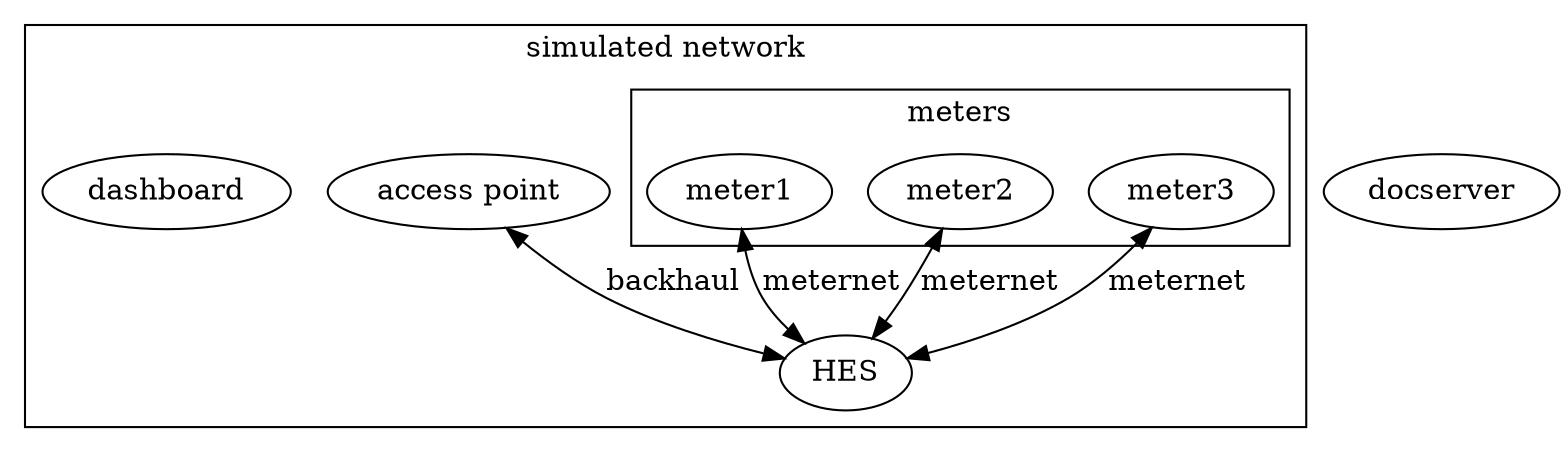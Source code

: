 graph blocks {
    edge [dir="both"];
    subgraph cluster_all {
        label = "simulated network";
        subgraph cluster_meters {
            label = "meters";
            {rank=same meter1 meter2 meter3}
            meter1;
            meter2;
            meter3;
        }
        AP [label="access point"];
        HES;
        dashboard;
    }
    docserver;
    meter1 -- HES [label="meternet"];
    meter2 -- HES [label="meternet"];
    meter3 -- HES [label="meternet"];
    AP -- HES [label="backhaul"];
}
